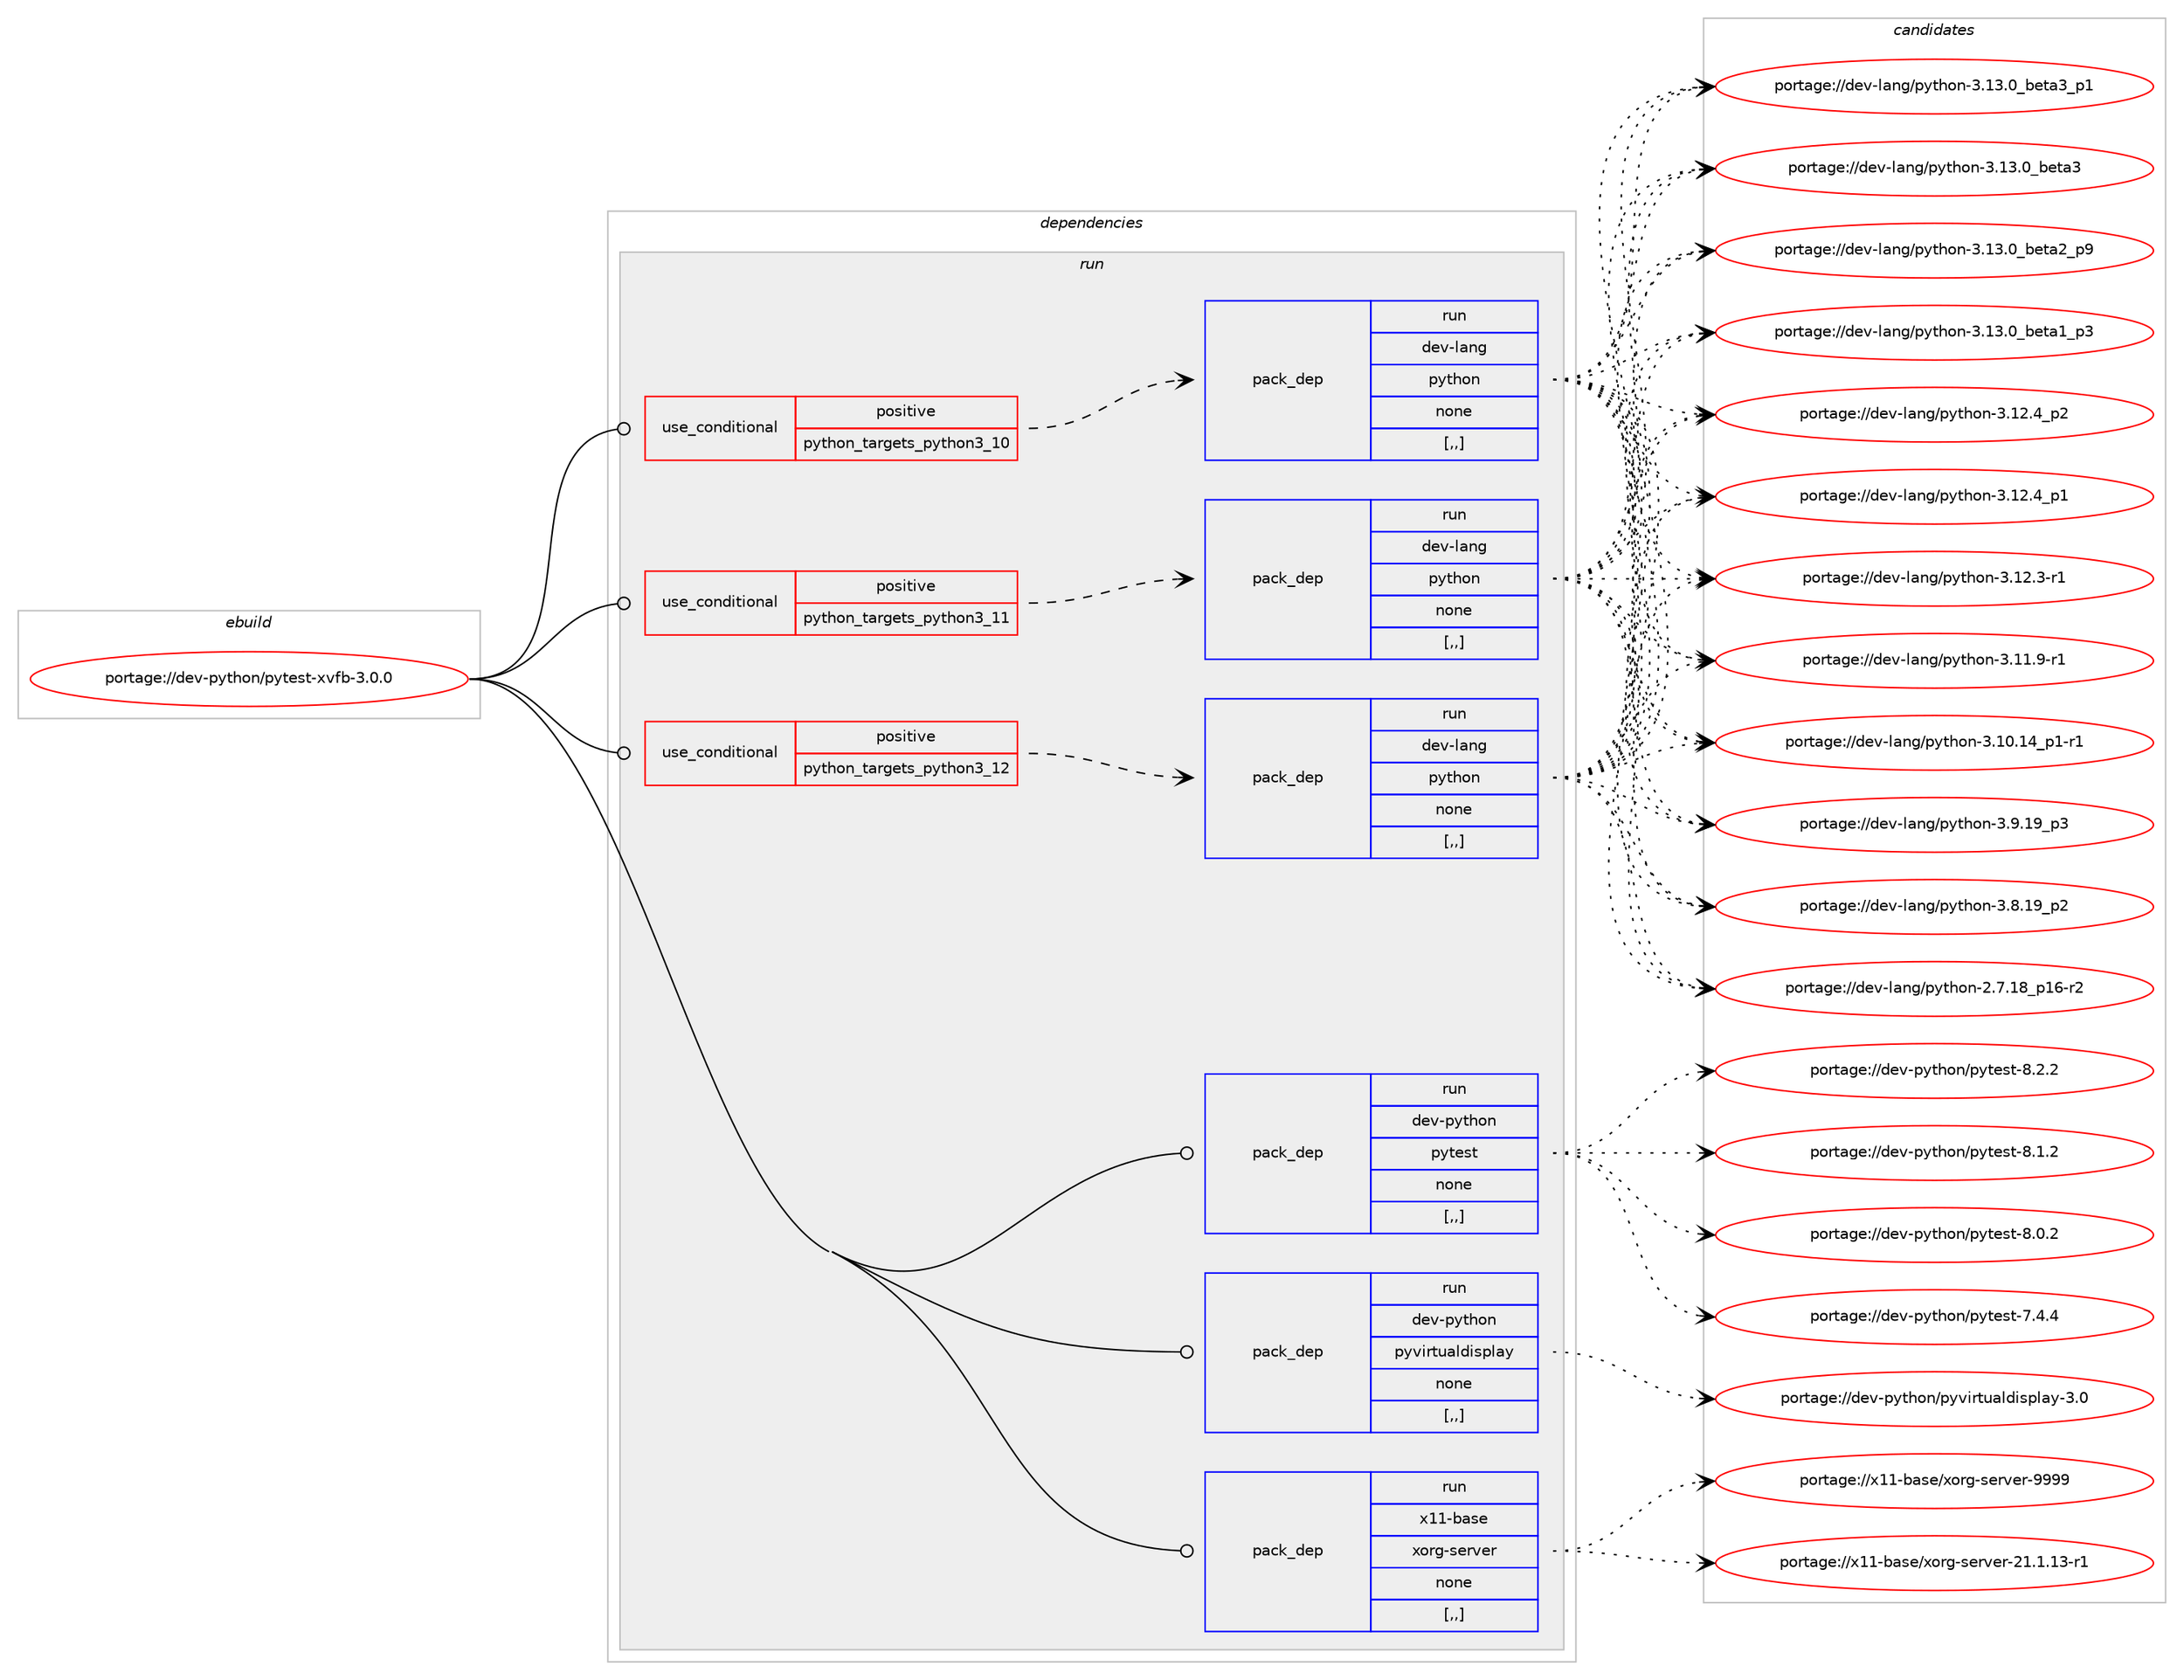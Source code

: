 digraph prolog {

# *************
# Graph options
# *************

newrank=true;
concentrate=true;
compound=true;
graph [rankdir=LR,fontname=Helvetica,fontsize=10,ranksep=1.5];#, ranksep=2.5, nodesep=0.2];
edge  [arrowhead=vee];
node  [fontname=Helvetica,fontsize=10];

# **********
# The ebuild
# **********

subgraph cluster_leftcol {
color=gray;
label=<<i>ebuild</i>>;
id [label="portage://dev-python/pytest-xvfb-3.0.0", color=red, width=4, href="../dev-python/pytest-xvfb-3.0.0.svg"];
}

# ****************
# The dependencies
# ****************

subgraph cluster_midcol {
color=gray;
label=<<i>dependencies</i>>;
subgraph cluster_compile {
fillcolor="#eeeeee";
style=filled;
label=<<i>compile</i>>;
}
subgraph cluster_compileandrun {
fillcolor="#eeeeee";
style=filled;
label=<<i>compile and run</i>>;
}
subgraph cluster_run {
fillcolor="#eeeeee";
style=filled;
label=<<i>run</i>>;
subgraph cond37984 {
dependency159228 [label=<<TABLE BORDER="0" CELLBORDER="1" CELLSPACING="0" CELLPADDING="4"><TR><TD ROWSPAN="3" CELLPADDING="10">use_conditional</TD></TR><TR><TD>positive</TD></TR><TR><TD>python_targets_python3_10</TD></TR></TABLE>>, shape=none, color=red];
subgraph pack119975 {
dependency159229 [label=<<TABLE BORDER="0" CELLBORDER="1" CELLSPACING="0" CELLPADDING="4" WIDTH="220"><TR><TD ROWSPAN="6" CELLPADDING="30">pack_dep</TD></TR><TR><TD WIDTH="110">run</TD></TR><TR><TD>dev-lang</TD></TR><TR><TD>python</TD></TR><TR><TD>none</TD></TR><TR><TD>[,,]</TD></TR></TABLE>>, shape=none, color=blue];
}
dependency159228:e -> dependency159229:w [weight=20,style="dashed",arrowhead="vee"];
}
id:e -> dependency159228:w [weight=20,style="solid",arrowhead="odot"];
subgraph cond37985 {
dependency159230 [label=<<TABLE BORDER="0" CELLBORDER="1" CELLSPACING="0" CELLPADDING="4"><TR><TD ROWSPAN="3" CELLPADDING="10">use_conditional</TD></TR><TR><TD>positive</TD></TR><TR><TD>python_targets_python3_11</TD></TR></TABLE>>, shape=none, color=red];
subgraph pack119976 {
dependency159231 [label=<<TABLE BORDER="0" CELLBORDER="1" CELLSPACING="0" CELLPADDING="4" WIDTH="220"><TR><TD ROWSPAN="6" CELLPADDING="30">pack_dep</TD></TR><TR><TD WIDTH="110">run</TD></TR><TR><TD>dev-lang</TD></TR><TR><TD>python</TD></TR><TR><TD>none</TD></TR><TR><TD>[,,]</TD></TR></TABLE>>, shape=none, color=blue];
}
dependency159230:e -> dependency159231:w [weight=20,style="dashed",arrowhead="vee"];
}
id:e -> dependency159230:w [weight=20,style="solid",arrowhead="odot"];
subgraph cond37986 {
dependency159232 [label=<<TABLE BORDER="0" CELLBORDER="1" CELLSPACING="0" CELLPADDING="4"><TR><TD ROWSPAN="3" CELLPADDING="10">use_conditional</TD></TR><TR><TD>positive</TD></TR><TR><TD>python_targets_python3_12</TD></TR></TABLE>>, shape=none, color=red];
subgraph pack119977 {
dependency159233 [label=<<TABLE BORDER="0" CELLBORDER="1" CELLSPACING="0" CELLPADDING="4" WIDTH="220"><TR><TD ROWSPAN="6" CELLPADDING="30">pack_dep</TD></TR><TR><TD WIDTH="110">run</TD></TR><TR><TD>dev-lang</TD></TR><TR><TD>python</TD></TR><TR><TD>none</TD></TR><TR><TD>[,,]</TD></TR></TABLE>>, shape=none, color=blue];
}
dependency159232:e -> dependency159233:w [weight=20,style="dashed",arrowhead="vee"];
}
id:e -> dependency159232:w [weight=20,style="solid",arrowhead="odot"];
subgraph pack119978 {
dependency159234 [label=<<TABLE BORDER="0" CELLBORDER="1" CELLSPACING="0" CELLPADDING="4" WIDTH="220"><TR><TD ROWSPAN="6" CELLPADDING="30">pack_dep</TD></TR><TR><TD WIDTH="110">run</TD></TR><TR><TD>dev-python</TD></TR><TR><TD>pytest</TD></TR><TR><TD>none</TD></TR><TR><TD>[,,]</TD></TR></TABLE>>, shape=none, color=blue];
}
id:e -> dependency159234:w [weight=20,style="solid",arrowhead="odot"];
subgraph pack119979 {
dependency159235 [label=<<TABLE BORDER="0" CELLBORDER="1" CELLSPACING="0" CELLPADDING="4" WIDTH="220"><TR><TD ROWSPAN="6" CELLPADDING="30">pack_dep</TD></TR><TR><TD WIDTH="110">run</TD></TR><TR><TD>dev-python</TD></TR><TR><TD>pyvirtualdisplay</TD></TR><TR><TD>none</TD></TR><TR><TD>[,,]</TD></TR></TABLE>>, shape=none, color=blue];
}
id:e -> dependency159235:w [weight=20,style="solid",arrowhead="odot"];
subgraph pack119980 {
dependency159236 [label=<<TABLE BORDER="0" CELLBORDER="1" CELLSPACING="0" CELLPADDING="4" WIDTH="220"><TR><TD ROWSPAN="6" CELLPADDING="30">pack_dep</TD></TR><TR><TD WIDTH="110">run</TD></TR><TR><TD>x11-base</TD></TR><TR><TD>xorg-server</TD></TR><TR><TD>none</TD></TR><TR><TD>[,,]</TD></TR></TABLE>>, shape=none, color=blue];
}
id:e -> dependency159236:w [weight=20,style="solid",arrowhead="odot"];
}
}

# **************
# The candidates
# **************

subgraph cluster_choices {
rank=same;
color=gray;
label=<<i>candidates</i>>;

subgraph choice119975 {
color=black;
nodesep=1;
choice10010111845108971101034711212111610411111045514649514648959810111697519511249 [label="portage://dev-lang/python-3.13.0_beta3_p1", color=red, width=4,href="../dev-lang/python-3.13.0_beta3_p1.svg"];
choice1001011184510897110103471121211161041111104551464951464895981011169751 [label="portage://dev-lang/python-3.13.0_beta3", color=red, width=4,href="../dev-lang/python-3.13.0_beta3.svg"];
choice10010111845108971101034711212111610411111045514649514648959810111697509511257 [label="portage://dev-lang/python-3.13.0_beta2_p9", color=red, width=4,href="../dev-lang/python-3.13.0_beta2_p9.svg"];
choice10010111845108971101034711212111610411111045514649514648959810111697499511251 [label="portage://dev-lang/python-3.13.0_beta1_p3", color=red, width=4,href="../dev-lang/python-3.13.0_beta1_p3.svg"];
choice100101118451089711010347112121116104111110455146495046529511250 [label="portage://dev-lang/python-3.12.4_p2", color=red, width=4,href="../dev-lang/python-3.12.4_p2.svg"];
choice100101118451089711010347112121116104111110455146495046529511249 [label="portage://dev-lang/python-3.12.4_p1", color=red, width=4,href="../dev-lang/python-3.12.4_p1.svg"];
choice100101118451089711010347112121116104111110455146495046514511449 [label="portage://dev-lang/python-3.12.3-r1", color=red, width=4,href="../dev-lang/python-3.12.3-r1.svg"];
choice100101118451089711010347112121116104111110455146494946574511449 [label="portage://dev-lang/python-3.11.9-r1", color=red, width=4,href="../dev-lang/python-3.11.9-r1.svg"];
choice100101118451089711010347112121116104111110455146494846495295112494511449 [label="portage://dev-lang/python-3.10.14_p1-r1", color=red, width=4,href="../dev-lang/python-3.10.14_p1-r1.svg"];
choice100101118451089711010347112121116104111110455146574649579511251 [label="portage://dev-lang/python-3.9.19_p3", color=red, width=4,href="../dev-lang/python-3.9.19_p3.svg"];
choice100101118451089711010347112121116104111110455146564649579511250 [label="portage://dev-lang/python-3.8.19_p2", color=red, width=4,href="../dev-lang/python-3.8.19_p2.svg"];
choice100101118451089711010347112121116104111110455046554649569511249544511450 [label="portage://dev-lang/python-2.7.18_p16-r2", color=red, width=4,href="../dev-lang/python-2.7.18_p16-r2.svg"];
dependency159229:e -> choice10010111845108971101034711212111610411111045514649514648959810111697519511249:w [style=dotted,weight="100"];
dependency159229:e -> choice1001011184510897110103471121211161041111104551464951464895981011169751:w [style=dotted,weight="100"];
dependency159229:e -> choice10010111845108971101034711212111610411111045514649514648959810111697509511257:w [style=dotted,weight="100"];
dependency159229:e -> choice10010111845108971101034711212111610411111045514649514648959810111697499511251:w [style=dotted,weight="100"];
dependency159229:e -> choice100101118451089711010347112121116104111110455146495046529511250:w [style=dotted,weight="100"];
dependency159229:e -> choice100101118451089711010347112121116104111110455146495046529511249:w [style=dotted,weight="100"];
dependency159229:e -> choice100101118451089711010347112121116104111110455146495046514511449:w [style=dotted,weight="100"];
dependency159229:e -> choice100101118451089711010347112121116104111110455146494946574511449:w [style=dotted,weight="100"];
dependency159229:e -> choice100101118451089711010347112121116104111110455146494846495295112494511449:w [style=dotted,weight="100"];
dependency159229:e -> choice100101118451089711010347112121116104111110455146574649579511251:w [style=dotted,weight="100"];
dependency159229:e -> choice100101118451089711010347112121116104111110455146564649579511250:w [style=dotted,weight="100"];
dependency159229:e -> choice100101118451089711010347112121116104111110455046554649569511249544511450:w [style=dotted,weight="100"];
}
subgraph choice119976 {
color=black;
nodesep=1;
choice10010111845108971101034711212111610411111045514649514648959810111697519511249 [label="portage://dev-lang/python-3.13.0_beta3_p1", color=red, width=4,href="../dev-lang/python-3.13.0_beta3_p1.svg"];
choice1001011184510897110103471121211161041111104551464951464895981011169751 [label="portage://dev-lang/python-3.13.0_beta3", color=red, width=4,href="../dev-lang/python-3.13.0_beta3.svg"];
choice10010111845108971101034711212111610411111045514649514648959810111697509511257 [label="portage://dev-lang/python-3.13.0_beta2_p9", color=red, width=4,href="../dev-lang/python-3.13.0_beta2_p9.svg"];
choice10010111845108971101034711212111610411111045514649514648959810111697499511251 [label="portage://dev-lang/python-3.13.0_beta1_p3", color=red, width=4,href="../dev-lang/python-3.13.0_beta1_p3.svg"];
choice100101118451089711010347112121116104111110455146495046529511250 [label="portage://dev-lang/python-3.12.4_p2", color=red, width=4,href="../dev-lang/python-3.12.4_p2.svg"];
choice100101118451089711010347112121116104111110455146495046529511249 [label="portage://dev-lang/python-3.12.4_p1", color=red, width=4,href="../dev-lang/python-3.12.4_p1.svg"];
choice100101118451089711010347112121116104111110455146495046514511449 [label="portage://dev-lang/python-3.12.3-r1", color=red, width=4,href="../dev-lang/python-3.12.3-r1.svg"];
choice100101118451089711010347112121116104111110455146494946574511449 [label="portage://dev-lang/python-3.11.9-r1", color=red, width=4,href="../dev-lang/python-3.11.9-r1.svg"];
choice100101118451089711010347112121116104111110455146494846495295112494511449 [label="portage://dev-lang/python-3.10.14_p1-r1", color=red, width=4,href="../dev-lang/python-3.10.14_p1-r1.svg"];
choice100101118451089711010347112121116104111110455146574649579511251 [label="portage://dev-lang/python-3.9.19_p3", color=red, width=4,href="../dev-lang/python-3.9.19_p3.svg"];
choice100101118451089711010347112121116104111110455146564649579511250 [label="portage://dev-lang/python-3.8.19_p2", color=red, width=4,href="../dev-lang/python-3.8.19_p2.svg"];
choice100101118451089711010347112121116104111110455046554649569511249544511450 [label="portage://dev-lang/python-2.7.18_p16-r2", color=red, width=4,href="../dev-lang/python-2.7.18_p16-r2.svg"];
dependency159231:e -> choice10010111845108971101034711212111610411111045514649514648959810111697519511249:w [style=dotted,weight="100"];
dependency159231:e -> choice1001011184510897110103471121211161041111104551464951464895981011169751:w [style=dotted,weight="100"];
dependency159231:e -> choice10010111845108971101034711212111610411111045514649514648959810111697509511257:w [style=dotted,weight="100"];
dependency159231:e -> choice10010111845108971101034711212111610411111045514649514648959810111697499511251:w [style=dotted,weight="100"];
dependency159231:e -> choice100101118451089711010347112121116104111110455146495046529511250:w [style=dotted,weight="100"];
dependency159231:e -> choice100101118451089711010347112121116104111110455146495046529511249:w [style=dotted,weight="100"];
dependency159231:e -> choice100101118451089711010347112121116104111110455146495046514511449:w [style=dotted,weight="100"];
dependency159231:e -> choice100101118451089711010347112121116104111110455146494946574511449:w [style=dotted,weight="100"];
dependency159231:e -> choice100101118451089711010347112121116104111110455146494846495295112494511449:w [style=dotted,weight="100"];
dependency159231:e -> choice100101118451089711010347112121116104111110455146574649579511251:w [style=dotted,weight="100"];
dependency159231:e -> choice100101118451089711010347112121116104111110455146564649579511250:w [style=dotted,weight="100"];
dependency159231:e -> choice100101118451089711010347112121116104111110455046554649569511249544511450:w [style=dotted,weight="100"];
}
subgraph choice119977 {
color=black;
nodesep=1;
choice10010111845108971101034711212111610411111045514649514648959810111697519511249 [label="portage://dev-lang/python-3.13.0_beta3_p1", color=red, width=4,href="../dev-lang/python-3.13.0_beta3_p1.svg"];
choice1001011184510897110103471121211161041111104551464951464895981011169751 [label="portage://dev-lang/python-3.13.0_beta3", color=red, width=4,href="../dev-lang/python-3.13.0_beta3.svg"];
choice10010111845108971101034711212111610411111045514649514648959810111697509511257 [label="portage://dev-lang/python-3.13.0_beta2_p9", color=red, width=4,href="../dev-lang/python-3.13.0_beta2_p9.svg"];
choice10010111845108971101034711212111610411111045514649514648959810111697499511251 [label="portage://dev-lang/python-3.13.0_beta1_p3", color=red, width=4,href="../dev-lang/python-3.13.0_beta1_p3.svg"];
choice100101118451089711010347112121116104111110455146495046529511250 [label="portage://dev-lang/python-3.12.4_p2", color=red, width=4,href="../dev-lang/python-3.12.4_p2.svg"];
choice100101118451089711010347112121116104111110455146495046529511249 [label="portage://dev-lang/python-3.12.4_p1", color=red, width=4,href="../dev-lang/python-3.12.4_p1.svg"];
choice100101118451089711010347112121116104111110455146495046514511449 [label="portage://dev-lang/python-3.12.3-r1", color=red, width=4,href="../dev-lang/python-3.12.3-r1.svg"];
choice100101118451089711010347112121116104111110455146494946574511449 [label="portage://dev-lang/python-3.11.9-r1", color=red, width=4,href="../dev-lang/python-3.11.9-r1.svg"];
choice100101118451089711010347112121116104111110455146494846495295112494511449 [label="portage://dev-lang/python-3.10.14_p1-r1", color=red, width=4,href="../dev-lang/python-3.10.14_p1-r1.svg"];
choice100101118451089711010347112121116104111110455146574649579511251 [label="portage://dev-lang/python-3.9.19_p3", color=red, width=4,href="../dev-lang/python-3.9.19_p3.svg"];
choice100101118451089711010347112121116104111110455146564649579511250 [label="portage://dev-lang/python-3.8.19_p2", color=red, width=4,href="../dev-lang/python-3.8.19_p2.svg"];
choice100101118451089711010347112121116104111110455046554649569511249544511450 [label="portage://dev-lang/python-2.7.18_p16-r2", color=red, width=4,href="../dev-lang/python-2.7.18_p16-r2.svg"];
dependency159233:e -> choice10010111845108971101034711212111610411111045514649514648959810111697519511249:w [style=dotted,weight="100"];
dependency159233:e -> choice1001011184510897110103471121211161041111104551464951464895981011169751:w [style=dotted,weight="100"];
dependency159233:e -> choice10010111845108971101034711212111610411111045514649514648959810111697509511257:w [style=dotted,weight="100"];
dependency159233:e -> choice10010111845108971101034711212111610411111045514649514648959810111697499511251:w [style=dotted,weight="100"];
dependency159233:e -> choice100101118451089711010347112121116104111110455146495046529511250:w [style=dotted,weight="100"];
dependency159233:e -> choice100101118451089711010347112121116104111110455146495046529511249:w [style=dotted,weight="100"];
dependency159233:e -> choice100101118451089711010347112121116104111110455146495046514511449:w [style=dotted,weight="100"];
dependency159233:e -> choice100101118451089711010347112121116104111110455146494946574511449:w [style=dotted,weight="100"];
dependency159233:e -> choice100101118451089711010347112121116104111110455146494846495295112494511449:w [style=dotted,weight="100"];
dependency159233:e -> choice100101118451089711010347112121116104111110455146574649579511251:w [style=dotted,weight="100"];
dependency159233:e -> choice100101118451089711010347112121116104111110455146564649579511250:w [style=dotted,weight="100"];
dependency159233:e -> choice100101118451089711010347112121116104111110455046554649569511249544511450:w [style=dotted,weight="100"];
}
subgraph choice119978 {
color=black;
nodesep=1;
choice1001011184511212111610411111047112121116101115116455646504650 [label="portage://dev-python/pytest-8.2.2", color=red, width=4,href="../dev-python/pytest-8.2.2.svg"];
choice1001011184511212111610411111047112121116101115116455646494650 [label="portage://dev-python/pytest-8.1.2", color=red, width=4,href="../dev-python/pytest-8.1.2.svg"];
choice1001011184511212111610411111047112121116101115116455646484650 [label="portage://dev-python/pytest-8.0.2", color=red, width=4,href="../dev-python/pytest-8.0.2.svg"];
choice1001011184511212111610411111047112121116101115116455546524652 [label="portage://dev-python/pytest-7.4.4", color=red, width=4,href="../dev-python/pytest-7.4.4.svg"];
dependency159234:e -> choice1001011184511212111610411111047112121116101115116455646504650:w [style=dotted,weight="100"];
dependency159234:e -> choice1001011184511212111610411111047112121116101115116455646494650:w [style=dotted,weight="100"];
dependency159234:e -> choice1001011184511212111610411111047112121116101115116455646484650:w [style=dotted,weight="100"];
dependency159234:e -> choice1001011184511212111610411111047112121116101115116455546524652:w [style=dotted,weight="100"];
}
subgraph choice119979 {
color=black;
nodesep=1;
choice1001011184511212111610411111047112121118105114116117971081001051151121089712145514648 [label="portage://dev-python/pyvirtualdisplay-3.0", color=red, width=4,href="../dev-python/pyvirtualdisplay-3.0.svg"];
dependency159235:e -> choice1001011184511212111610411111047112121118105114116117971081001051151121089712145514648:w [style=dotted,weight="100"];
}
subgraph choice119980 {
color=black;
nodesep=1;
choice120494945989711510147120111114103451151011141181011144557575757 [label="portage://x11-base/xorg-server-9999", color=red, width=4,href="../x11-base/xorg-server-9999.svg"];
choice1204949459897115101471201111141034511510111411810111445504946494649514511449 [label="portage://x11-base/xorg-server-21.1.13-r1", color=red, width=4,href="../x11-base/xorg-server-21.1.13-r1.svg"];
dependency159236:e -> choice120494945989711510147120111114103451151011141181011144557575757:w [style=dotted,weight="100"];
dependency159236:e -> choice1204949459897115101471201111141034511510111411810111445504946494649514511449:w [style=dotted,weight="100"];
}
}

}
